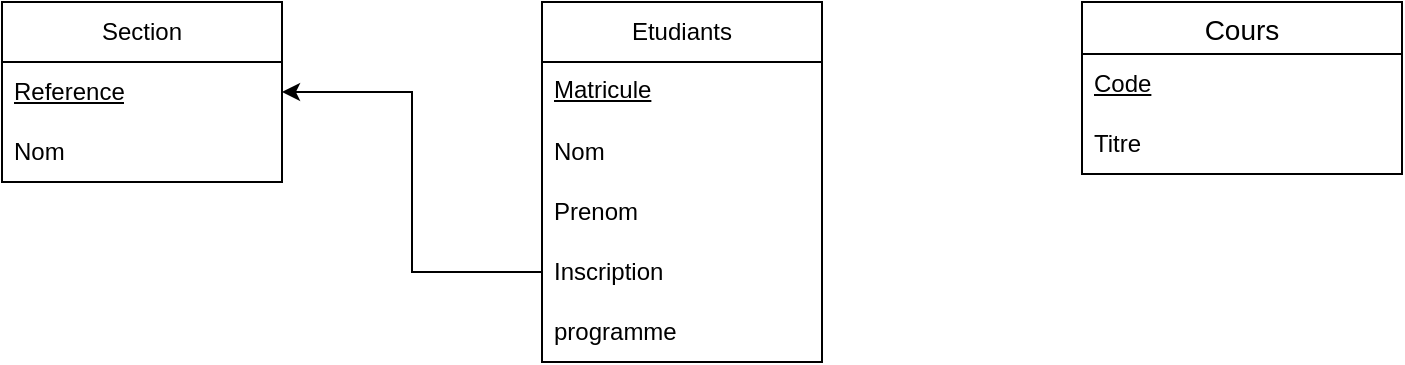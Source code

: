 <mxfile version="24.7.17">
  <diagram id="R2lEEEUBdFMjLlhIrx00" name="Page-1">
    <mxGraphModel dx="1434" dy="820" grid="1" gridSize="10" guides="1" tooltips="1" connect="1" arrows="1" fold="1" page="1" pageScale="1" pageWidth="850" pageHeight="1100" math="0" shadow="0" extFonts="Permanent Marker^https://fonts.googleapis.com/css?family=Permanent+Marker">
      <root>
        <mxCell id="0" />
        <mxCell id="1" parent="0" />
        <mxCell id="s2Kjf74PjBErWB5rCB7U-1" value="Section" style="swimlane;fontStyle=0;childLayout=stackLayout;horizontal=1;startSize=30;horizontalStack=0;resizeParent=1;resizeParentMax=0;resizeLast=0;collapsible=1;marginBottom=0;whiteSpace=wrap;html=1;" parent="1" vertex="1">
          <mxGeometry x="60" y="20" width="140" height="90" as="geometry" />
        </mxCell>
        <mxCell id="s2Kjf74PjBErWB5rCB7U-2" value="&lt;u&gt;Reference&lt;/u&gt;" style="text;strokeColor=none;fillColor=none;align=left;verticalAlign=middle;spacingLeft=4;spacingRight=4;overflow=hidden;points=[[0,0.5],[1,0.5]];portConstraint=eastwest;rotatable=0;whiteSpace=wrap;html=1;" parent="s2Kjf74PjBErWB5rCB7U-1" vertex="1">
          <mxGeometry y="30" width="140" height="30" as="geometry" />
        </mxCell>
        <mxCell id="s2Kjf74PjBErWB5rCB7U-4" value="&lt;div&gt;Nom&lt;/div&gt;" style="text;strokeColor=none;fillColor=none;align=left;verticalAlign=middle;spacingLeft=4;spacingRight=4;overflow=hidden;points=[[0,0.5],[1,0.5]];portConstraint=eastwest;rotatable=0;whiteSpace=wrap;html=1;" parent="s2Kjf74PjBErWB5rCB7U-1" vertex="1">
          <mxGeometry y="60" width="140" height="30" as="geometry" />
        </mxCell>
        <mxCell id="TDjMeO70TRNZ5qjvtTgJ-1" value="Etudiants" style="swimlane;fontStyle=0;childLayout=stackLayout;horizontal=1;startSize=30;horizontalStack=0;resizeParent=1;resizeParentMax=0;resizeLast=0;collapsible=1;marginBottom=0;whiteSpace=wrap;html=1;" parent="1" vertex="1">
          <mxGeometry x="330" y="20" width="140" height="180" as="geometry" />
        </mxCell>
        <mxCell id="_rh66zNBPdWcCcWVSU1G-18" value="&lt;u&gt;Matricule&lt;/u&gt;" style="text;strokeColor=none;fillColor=none;spacingLeft=4;spacingRight=4;overflow=hidden;rotatable=0;points=[[0,0.5],[1,0.5]];portConstraint=eastwest;fontSize=12;whiteSpace=wrap;html=1;" parent="TDjMeO70TRNZ5qjvtTgJ-1" vertex="1">
          <mxGeometry y="30" width="140" height="30" as="geometry" />
        </mxCell>
        <mxCell id="TDjMeO70TRNZ5qjvtTgJ-3" value="&lt;div&gt;Nom&lt;/div&gt;" style="text;strokeColor=none;fillColor=none;align=left;verticalAlign=middle;spacingLeft=4;spacingRight=4;overflow=hidden;points=[[0,0.5],[1,0.5]];portConstraint=eastwest;rotatable=0;whiteSpace=wrap;html=1;" parent="TDjMeO70TRNZ5qjvtTgJ-1" vertex="1">
          <mxGeometry y="60" width="140" height="30" as="geometry" />
        </mxCell>
        <mxCell id="L-7e15-lQhCIZbfP6Tgc-1" value="Prenom" style="text;strokeColor=none;fillColor=none;align=left;verticalAlign=middle;spacingLeft=4;spacingRight=4;overflow=hidden;points=[[0,0.5],[1,0.5]];portConstraint=eastwest;rotatable=0;whiteSpace=wrap;html=1;" vertex="1" parent="TDjMeO70TRNZ5qjvtTgJ-1">
          <mxGeometry y="90" width="140" height="30" as="geometry" />
        </mxCell>
        <mxCell id="L-7e15-lQhCIZbfP6Tgc-5" value="Inscription" style="text;strokeColor=none;fillColor=none;align=left;verticalAlign=middle;spacingLeft=4;spacingRight=4;overflow=hidden;points=[[0,0.5],[1,0.5]];portConstraint=eastwest;rotatable=0;whiteSpace=wrap;html=1;" vertex="1" parent="TDjMeO70TRNZ5qjvtTgJ-1">
          <mxGeometry y="120" width="140" height="30" as="geometry" />
        </mxCell>
        <mxCell id="L-7e15-lQhCIZbfP6Tgc-7" value="programme" style="text;strokeColor=none;fillColor=none;align=left;verticalAlign=middle;spacingLeft=4;spacingRight=4;overflow=hidden;points=[[0,0.5],[1,0.5]];portConstraint=eastwest;rotatable=0;whiteSpace=wrap;html=1;" vertex="1" parent="TDjMeO70TRNZ5qjvtTgJ-1">
          <mxGeometry y="150" width="140" height="30" as="geometry" />
        </mxCell>
        <mxCell id="_rh66zNBPdWcCcWVSU1G-5" value="Cours" style="swimlane;fontStyle=0;childLayout=stackLayout;horizontal=1;startSize=26;horizontalStack=0;resizeParent=1;resizeParentMax=0;resizeLast=0;collapsible=1;marginBottom=0;align=center;fontSize=14;" parent="1" vertex="1">
          <mxGeometry x="600" y="20" width="160" height="86" as="geometry" />
        </mxCell>
        <mxCell id="TDjMeO70TRNZ5qjvtTgJ-7" value="&lt;u&gt;Code&lt;/u&gt;" style="text;strokeColor=none;fillColor=none;align=left;verticalAlign=middle;spacingLeft=4;spacingRight=4;overflow=hidden;points=[[0,0.5],[1,0.5]];portConstraint=eastwest;rotatable=0;whiteSpace=wrap;html=1;" parent="_rh66zNBPdWcCcWVSU1G-5" vertex="1">
          <mxGeometry y="26" width="160" height="30" as="geometry" />
        </mxCell>
        <mxCell id="s2Kjf74PjBErWB5rCB7U-6" value="Titre" style="text;strokeColor=none;fillColor=none;align=left;verticalAlign=middle;spacingLeft=4;spacingRight=4;overflow=hidden;points=[[0,0.5],[1,0.5]];portConstraint=eastwest;rotatable=0;whiteSpace=wrap;html=1;" parent="_rh66zNBPdWcCcWVSU1G-5" vertex="1">
          <mxGeometry y="56" width="160" height="30" as="geometry" />
        </mxCell>
        <mxCell id="L-7e15-lQhCIZbfP6Tgc-6" style="edgeStyle=orthogonalEdgeStyle;rounded=0;orthogonalLoop=1;jettySize=auto;html=1;" edge="1" parent="1" source="L-7e15-lQhCIZbfP6Tgc-5" target="s2Kjf74PjBErWB5rCB7U-2">
          <mxGeometry relative="1" as="geometry" />
        </mxCell>
      </root>
    </mxGraphModel>
  </diagram>
</mxfile>
